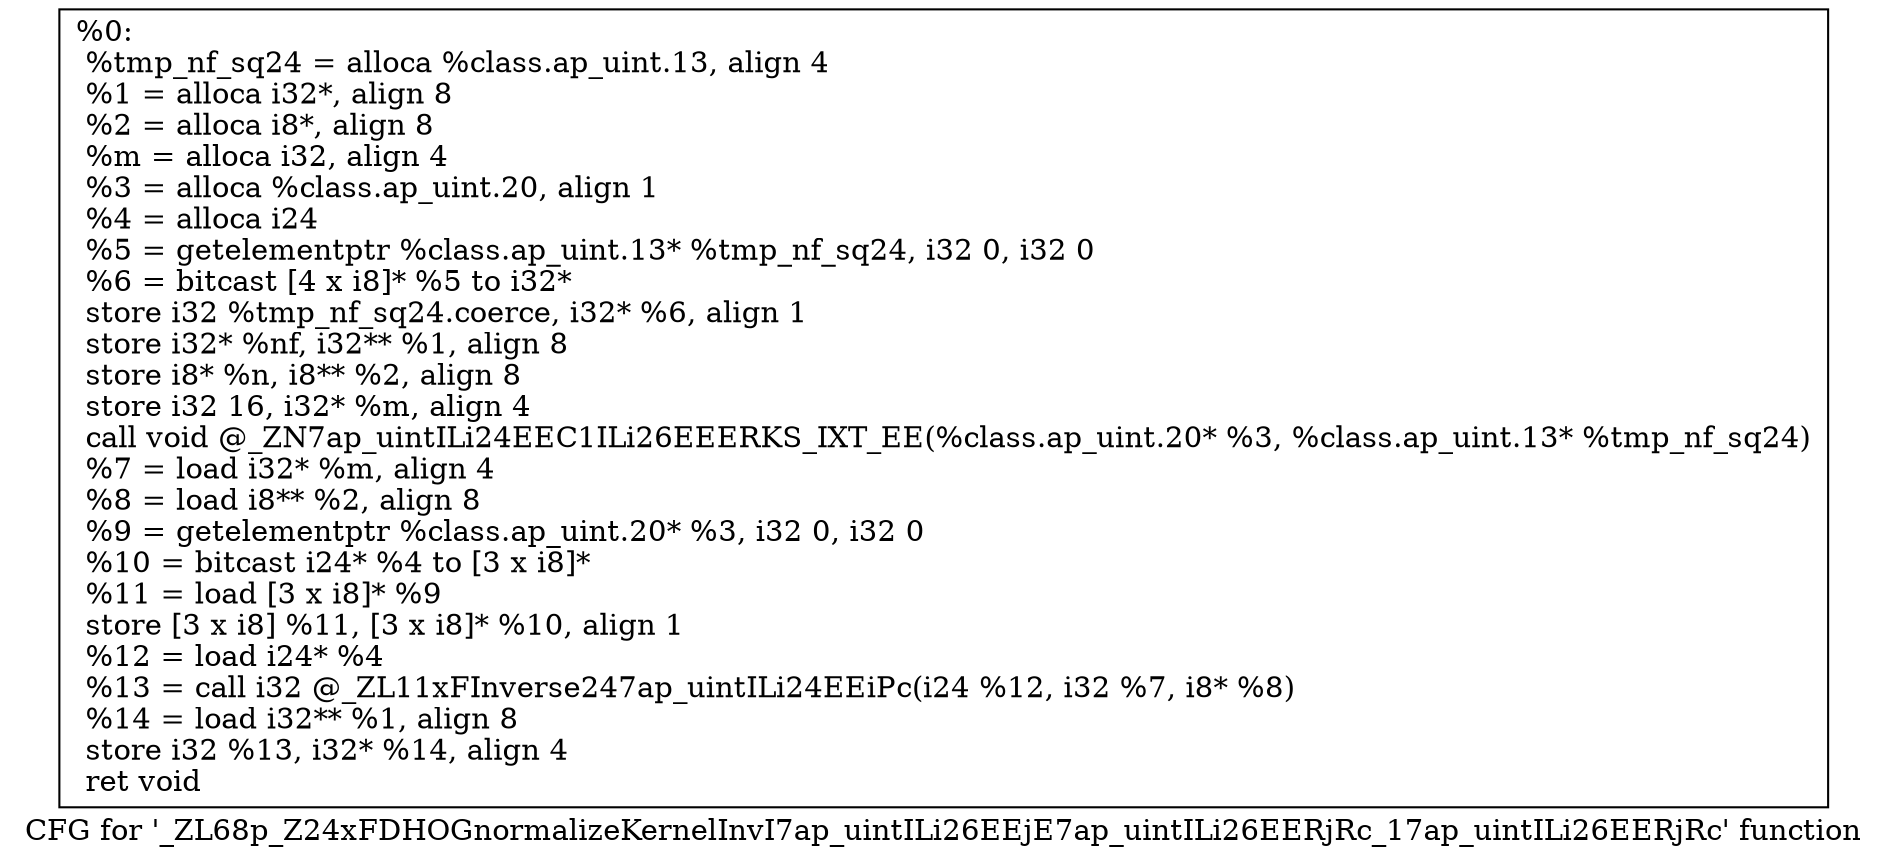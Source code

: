 digraph "CFG for '_ZL68p_Z24xFDHOGnormalizeKernelInvI7ap_uintILi26EEjE7ap_uintILi26EERjRc_17ap_uintILi26EERjRc' function" {
	label="CFG for '_ZL68p_Z24xFDHOGnormalizeKernelInvI7ap_uintILi26EEjE7ap_uintILi26EERjRc_17ap_uintILi26EERjRc' function";

	Node0x334e030 [shape=record,label="{%0:\l  %tmp_nf_sq24 = alloca %class.ap_uint.13, align 4\l  %1 = alloca i32*, align 8\l  %2 = alloca i8*, align 8\l  %m = alloca i32, align 4\l  %3 = alloca %class.ap_uint.20, align 1\l  %4 = alloca i24\l  %5 = getelementptr %class.ap_uint.13* %tmp_nf_sq24, i32 0, i32 0\l  %6 = bitcast [4 x i8]* %5 to i32*\l  store i32 %tmp_nf_sq24.coerce, i32* %6, align 1\l  store i32* %nf, i32** %1, align 8\l  store i8* %n, i8** %2, align 8\l  store i32 16, i32* %m, align 4\l  call void @_ZN7ap_uintILi24EEC1ILi26EEERKS_IXT_EE(%class.ap_uint.20* %3, %class.ap_uint.13* %tmp_nf_sq24)\l  %7 = load i32* %m, align 4\l  %8 = load i8** %2, align 8\l  %9 = getelementptr %class.ap_uint.20* %3, i32 0, i32 0\l  %10 = bitcast i24* %4 to [3 x i8]*\l  %11 = load [3 x i8]* %9\l  store [3 x i8] %11, [3 x i8]* %10, align 1\l  %12 = load i24* %4\l  %13 = call i32 @_ZL11xFInverse247ap_uintILi24EEiPc(i24 %12, i32 %7, i8* %8)\l  %14 = load i32** %1, align 8\l  store i32 %13, i32* %14, align 4\l  ret void\l}"];
}
